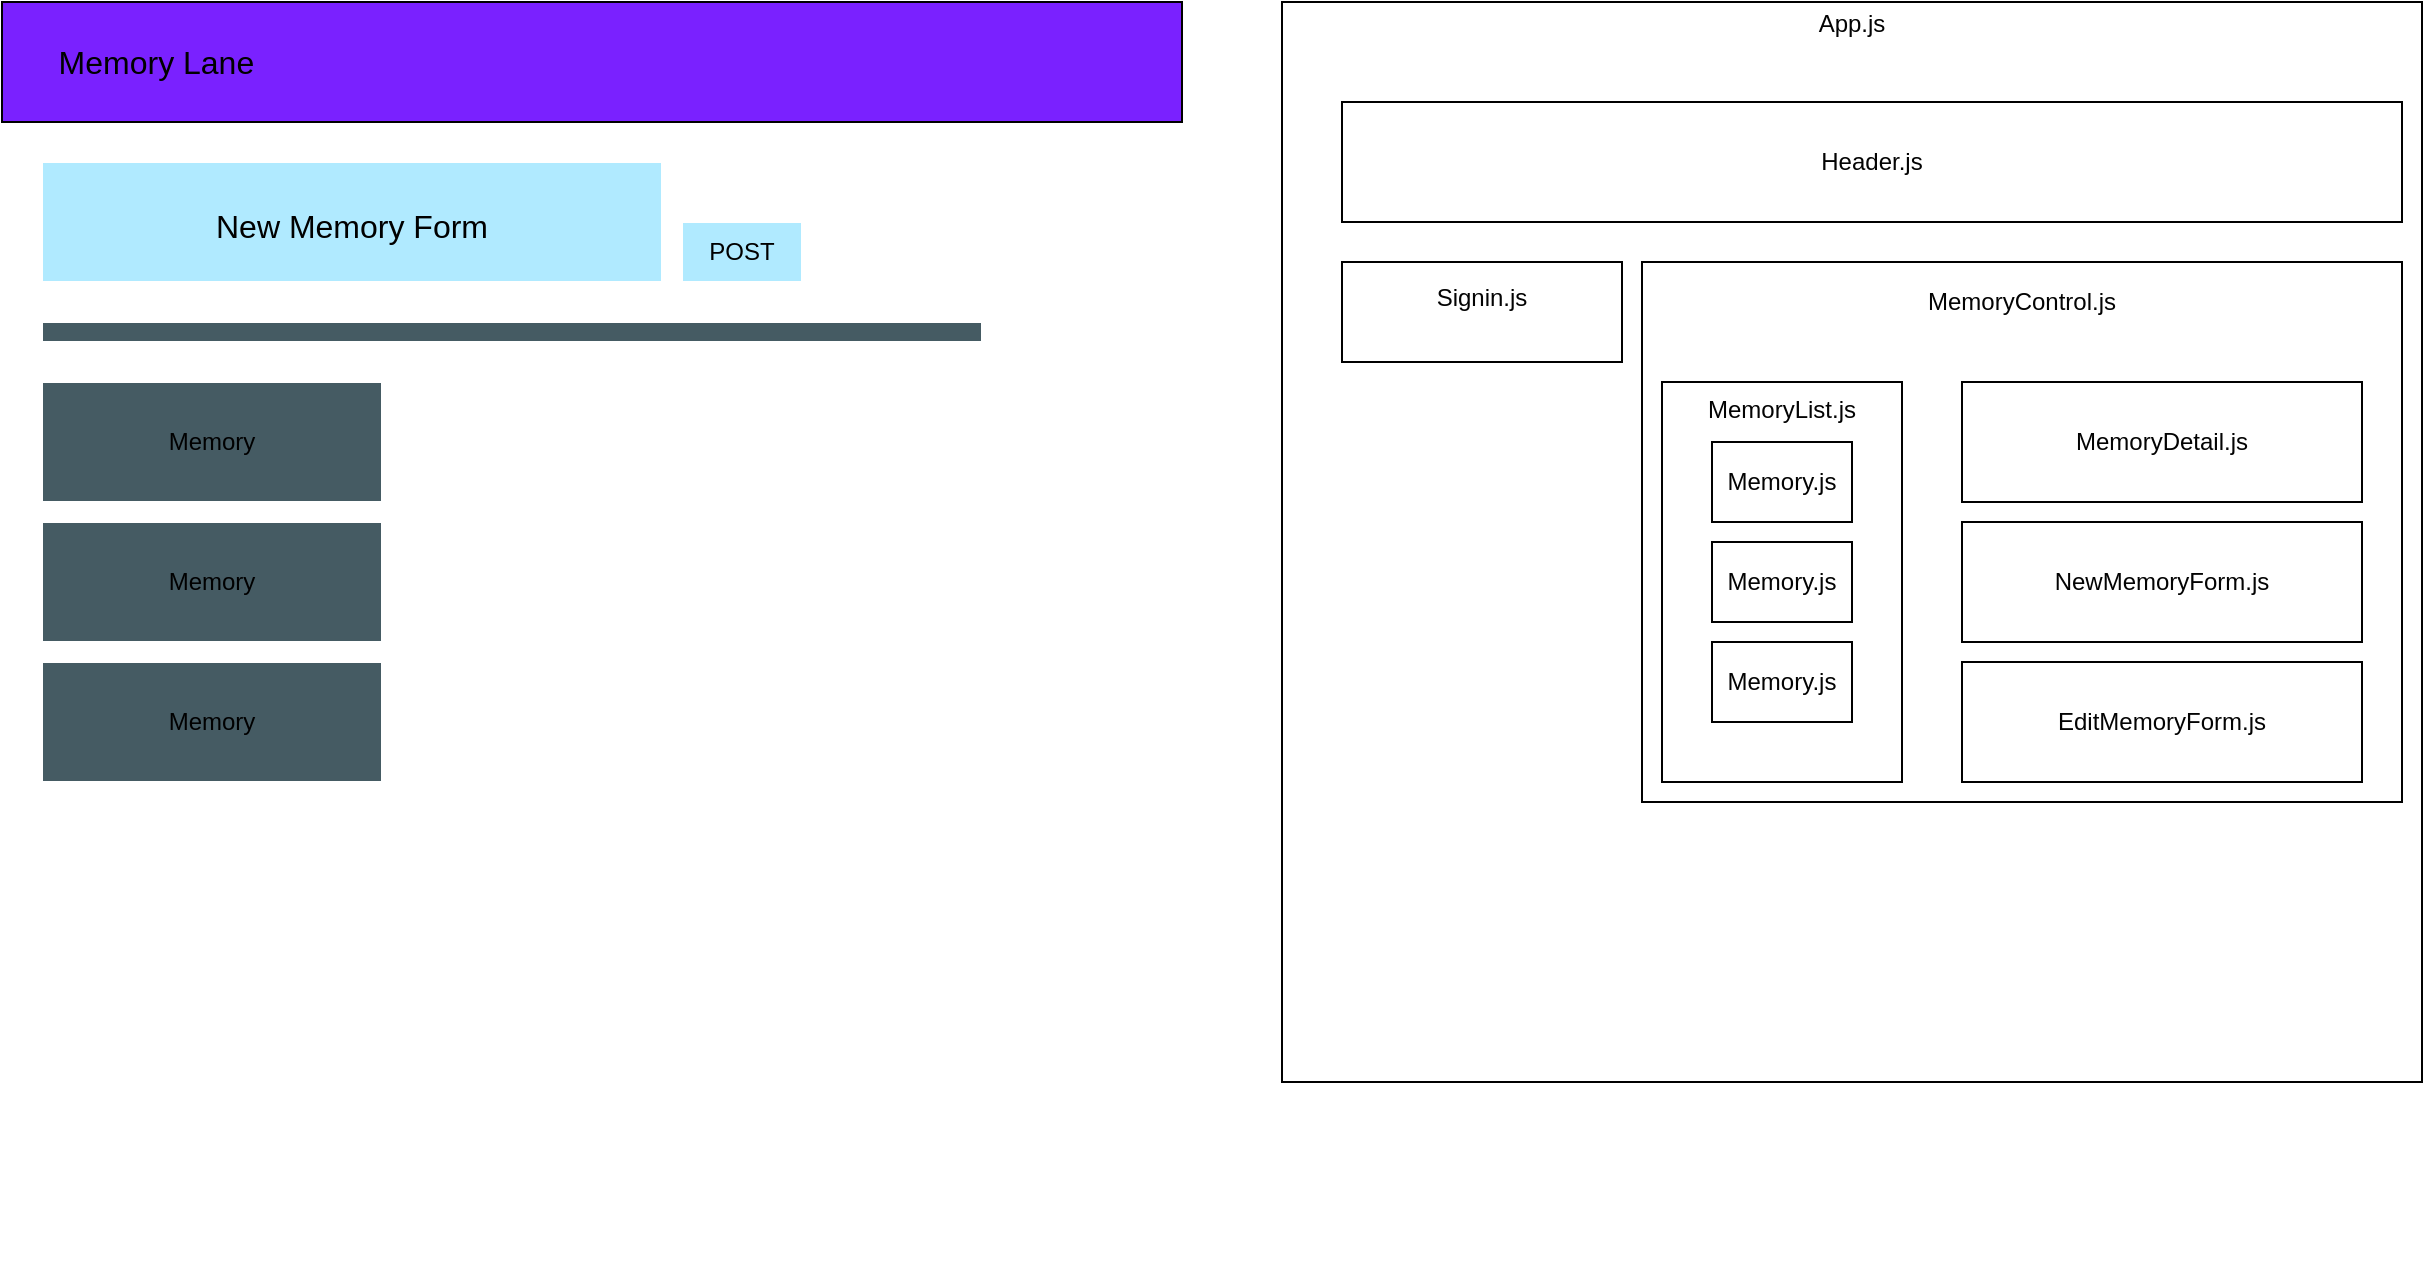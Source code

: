 <mxfile>
    <diagram id="cE6Sk2Njb3zO7RPrYqIT" name="Page-1">
        <mxGraphModel dx="880" dy="389" grid="1" gridSize="10" guides="1" tooltips="1" connect="1" arrows="1" fold="1" page="1" pageScale="1" pageWidth="850" pageHeight="1100" math="0" shadow="0">
            <root>
                <mxCell id="0"/>
                <mxCell id="1" parent="0"/>
                <mxCell id="3" value="" style="rounded=0;whiteSpace=wrap;html=1;strokeColor=#FFFFFF;fillColor=#FFFFFF;" parent="1" vertex="1">
                    <mxGeometry x="40" y="40" width="590" height="640" as="geometry"/>
                </mxCell>
                <mxCell id="4" value="&lt;font size=&quot;3&quot;&gt;Memory Lane&lt;span style=&quot;white-space: pre&quot;&gt;&#9;&lt;span style=&quot;white-space: pre&quot;&gt;&#9;&lt;/span&gt;&lt;span style=&quot;white-space: pre&quot;&gt;&#9;&lt;/span&gt;&lt;span style=&quot;white-space: pre&quot;&gt;&#9;&lt;/span&gt;&lt;span style=&quot;white-space: pre&quot;&gt;&#9;&lt;/span&gt;&lt;span style=&quot;white-space: pre&quot;&gt;&#9;&lt;/span&gt;&lt;span style=&quot;white-space: pre&quot;&gt;&#9;&lt;/span&gt;&lt;span style=&quot;white-space: pre&quot;&gt;&#9;&lt;/span&gt;&lt;span style=&quot;white-space: pre&quot;&gt;&#9;&lt;/span&gt;&lt;span style=&quot;white-space: pre&quot;&gt;&#9;&lt;/span&gt;&lt;span style=&quot;white-space: pre&quot;&gt;&#9;&lt;/span&gt;&lt;span style=&quot;white-space: pre&quot;&gt;&#9;&lt;/span&gt;&lt;span style=&quot;white-space: pre&quot;&gt;&#9;&lt;/span&gt;&lt;/span&gt;&lt;br&gt;&lt;/font&gt;" style="rounded=0;whiteSpace=wrap;html=1;fillColor=#7A21FF;" parent="1" vertex="1">
                    <mxGeometry x="40" y="40" width="590" height="60" as="geometry"/>
                </mxCell>
                <mxCell id="5" value="&lt;font size=&quot;3&quot;&gt;New Memory Form&lt;/font&gt;" style="rounded=0;whiteSpace=wrap;html=1;fontSize=24;strokeColor=#FFFFFF;fillColor=#B0EAFF;shadow=0;" parent="1" vertex="1">
                    <mxGeometry x="60" y="120" width="310" height="60" as="geometry"/>
                </mxCell>
                <mxCell id="6" value="POST" style="rounded=0;whiteSpace=wrap;html=1;shadow=0;fontSize=12;strokeColor=#FFFFFF;fillColor=#B0EAFF;" parent="1" vertex="1">
                    <mxGeometry x="380" y="150" width="60" height="30" as="geometry"/>
                </mxCell>
                <mxCell id="7" value="" style="rounded=0;whiteSpace=wrap;html=1;shadow=0;fontSize=12;strokeColor=#FFFFFF;fillColor=#455B63;" parent="1" vertex="1">
                    <mxGeometry x="60" y="200" width="470" height="10" as="geometry"/>
                </mxCell>
                <mxCell id="8" value="Memory" style="rounded=0;whiteSpace=wrap;html=1;shadow=0;fontSize=12;strokeColor=#FFFFFF;fillColor=#455B63;" parent="1" vertex="1">
                    <mxGeometry x="60" y="230" width="170" height="60" as="geometry"/>
                </mxCell>
                <mxCell id="9" value="Memory" style="rounded=0;whiteSpace=wrap;html=1;shadow=0;fontSize=12;strokeColor=#FFFFFF;fillColor=#455B63;" parent="1" vertex="1">
                    <mxGeometry x="60" y="300" width="170" height="60" as="geometry"/>
                </mxCell>
                <mxCell id="10" value="Memory" style="rounded=0;whiteSpace=wrap;html=1;shadow=0;fontSize=12;strokeColor=#FFFFFF;fillColor=#455B63;" parent="1" vertex="1">
                    <mxGeometry x="60" y="370" width="170" height="60" as="geometry"/>
                </mxCell>
                <mxCell id="11" value="&lt;font color=&quot;#030303&quot;&gt;App.js&lt;br&gt;&lt;br&gt;&lt;br&gt;&lt;br&gt;&lt;br&gt;&lt;br&gt;&lt;br&gt;&lt;br&gt;&lt;br&gt;&lt;br&gt;&lt;br&gt;&lt;br&gt;&lt;br&gt;&lt;br&gt;&lt;br&gt;&lt;br&gt;&lt;br&gt;&lt;br&gt;&lt;br&gt;&lt;br&gt;&lt;br&gt;&lt;br&gt;&lt;br&gt;&lt;br&gt;&lt;br&gt;&lt;br&gt;&lt;br&gt;&lt;br&gt;&lt;br&gt;&lt;br&gt;&lt;br&gt;&lt;br&gt;&lt;br&gt;&lt;br&gt;&lt;br&gt;&lt;br&gt;&lt;br&gt;&lt;/font&gt;" style="rounded=0;whiteSpace=wrap;html=1;fillColor=#FFFFFF;" vertex="1" parent="1">
                    <mxGeometry x="680" y="40" width="570" height="540" as="geometry"/>
                </mxCell>
                <mxCell id="14" value="&lt;font color=&quot;#030303&quot;&gt;Header.js&lt;/font&gt;" style="rounded=0;whiteSpace=wrap;html=1;strokeColor=#000000;fillColor=#FFFFFF;" vertex="1" parent="1">
                    <mxGeometry x="710" y="90" width="530" height="60" as="geometry"/>
                </mxCell>
                <mxCell id="15" value="&lt;font color=&quot;#030303&quot;&gt;MemoryControl.js&lt;br&gt;&lt;br&gt;&lt;br&gt;&lt;br&gt;&lt;br&gt;&lt;br&gt;&lt;br&gt;&lt;br&gt;&lt;br&gt;&lt;br&gt;&lt;br&gt;&lt;br&gt;&lt;br&gt;&lt;br&gt;&lt;br&gt;&lt;br&gt;&lt;br&gt;&lt;/font&gt;" style="rounded=0;whiteSpace=wrap;html=1;strokeColor=#000000;fillColor=#FFFFFF;" vertex="1" parent="1">
                    <mxGeometry x="860" y="170" width="380" height="270" as="geometry"/>
                </mxCell>
                <mxCell id="16" value="&lt;font color=&quot;#030303&quot;&gt;Signin.js&lt;br&gt;&lt;br&gt;&lt;/font&gt;" style="rounded=0;whiteSpace=wrap;html=1;strokeColor=#000000;fillColor=#FFFFFF;" vertex="1" parent="1">
                    <mxGeometry x="710" y="170" width="140" height="50" as="geometry"/>
                </mxCell>
                <mxCell id="21" value="&lt;font color=&quot;#030303&quot;&gt;MemoryDetail.js&lt;/font&gt;" style="rounded=0;whiteSpace=wrap;html=1;strokeColor=#000000;fillColor=#FFFFFF;" vertex="1" parent="1">
                    <mxGeometry x="1020" y="230" width="200" height="60" as="geometry"/>
                </mxCell>
                <mxCell id="23" value="&lt;font color=&quot;#030303&quot;&gt;MemoryList.js&lt;br&gt;&lt;br&gt;&lt;br&gt;&lt;br&gt;&lt;br&gt;&lt;br&gt;&lt;br&gt;&lt;br&gt;&lt;br&gt;&lt;br&gt;&lt;br&gt;&lt;br&gt;&lt;br&gt;&lt;/font&gt;" style="rounded=0;whiteSpace=wrap;html=1;strokeColor=#000000;fillColor=#FFFFFF;" vertex="1" parent="1">
                    <mxGeometry x="870" y="230" width="120" height="200" as="geometry"/>
                </mxCell>
                <mxCell id="22" value="&lt;font color=&quot;#030303&quot;&gt;Memory.js&lt;/font&gt;" style="rounded=0;whiteSpace=wrap;html=1;strokeColor=#000000;fillColor=#FFFFFF;" vertex="1" parent="1">
                    <mxGeometry x="895" y="260" width="70" height="40" as="geometry"/>
                </mxCell>
                <mxCell id="24" value="&lt;font color=&quot;#030303&quot;&gt;Memory.js&lt;/font&gt;" style="rounded=0;whiteSpace=wrap;html=1;strokeColor=#000000;fillColor=#FFFFFF;" vertex="1" parent="1">
                    <mxGeometry x="895" y="310" width="70" height="40" as="geometry"/>
                </mxCell>
                <mxCell id="25" value="&lt;font color=&quot;#030303&quot;&gt;Memory.js&lt;/font&gt;" style="rounded=0;whiteSpace=wrap;html=1;strokeColor=#000000;fillColor=#FFFFFF;" vertex="1" parent="1">
                    <mxGeometry x="895" y="360" width="70" height="40" as="geometry"/>
                </mxCell>
                <mxCell id="26" value="&lt;font color=&quot;#030303&quot;&gt;NewMemoryForm.js&lt;/font&gt;" style="rounded=0;whiteSpace=wrap;html=1;strokeColor=#000000;fillColor=#FFFFFF;" vertex="1" parent="1">
                    <mxGeometry x="1020" y="300" width="200" height="60" as="geometry"/>
                </mxCell>
                <mxCell id="27" value="&lt;font color=&quot;#030303&quot;&gt;EditMemoryForm.js&lt;/font&gt;" style="rounded=0;whiteSpace=wrap;html=1;strokeColor=#000000;fillColor=#FFFFFF;" vertex="1" parent="1">
                    <mxGeometry x="1020" y="370" width="200" height="60" as="geometry"/>
                </mxCell>
            </root>
        </mxGraphModel>
    </diagram>
    <diagram id="D-yEGdGyo-hjFpX5Mozt" name="Page-1">
        <mxGraphModel dx="458" dy="386" grid="1" gridSize="10" guides="1" tooltips="1" connect="1" arrows="1" fold="1" page="1" pageScale="1" pageWidth="850" pageHeight="1100" math="0" shadow="0">
            <root>
                <mxCell id="0"/>
                <mxCell id="1" parent="0"/>
            </root>
        </mxGraphModel>
    </diagram>
</mxfile>